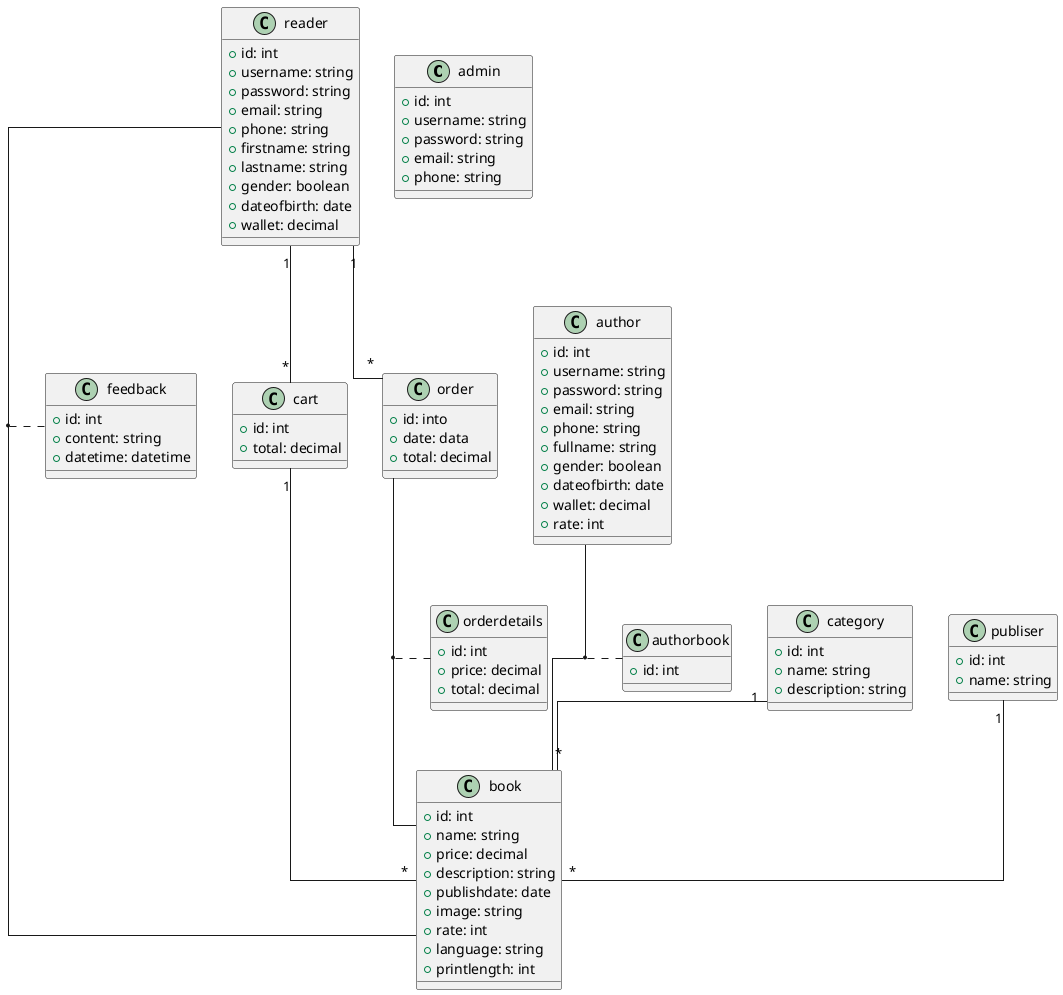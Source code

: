 @startuml
skinparam linetype ortho

class admin{
    + id: int
    + username: string
    + password: string
    + email: string
    + phone: string
}

class reader{
    + id: int
    + username: string
    + password: string
    + email: string
    + phone: string
    + firstname: string
    + lastname: string
    + gender: boolean
    + dateofbirth: date
    + wallet: decimal
}

class category{
    + id: int
    + name: string
    + description: string
}

class publiser{
    + id: int
    + name: string
}

class book{
    + id: int
    + name: string
    + price: decimal
    + description: string
    + publishdate: date
    + image: string
    + rate: int
    + language: string
    + printlength: int
}

class cart{
    + id: int
    + total: decimal
}

class feedback{
    + id: int
    + content: string
    + datetime: datetime
}

class order{
    + id: into
    + date: data
    + total: decimal
}

class orderdetails{
    + id: int
    + price: decimal
    + total: decimal
}

class author{
    + id: int
    + username: string
    + password: string
    + email: string
    + phone: string
    + fullname: string
    + gender: boolean
    + dateofbirth: date
    + wallet: decimal
    + rate: int
}

class authorbook{
    + id: int
}

reader "1" -- "*" cart
cart "1" -- "*" book
reader "1" -- "*" order
category "1" -- "*" book
publiser "1" -- "*" book


(reader,book) .. feedback
(order,book) .. orderdetails
(author,book) .. authorbook

@enduml